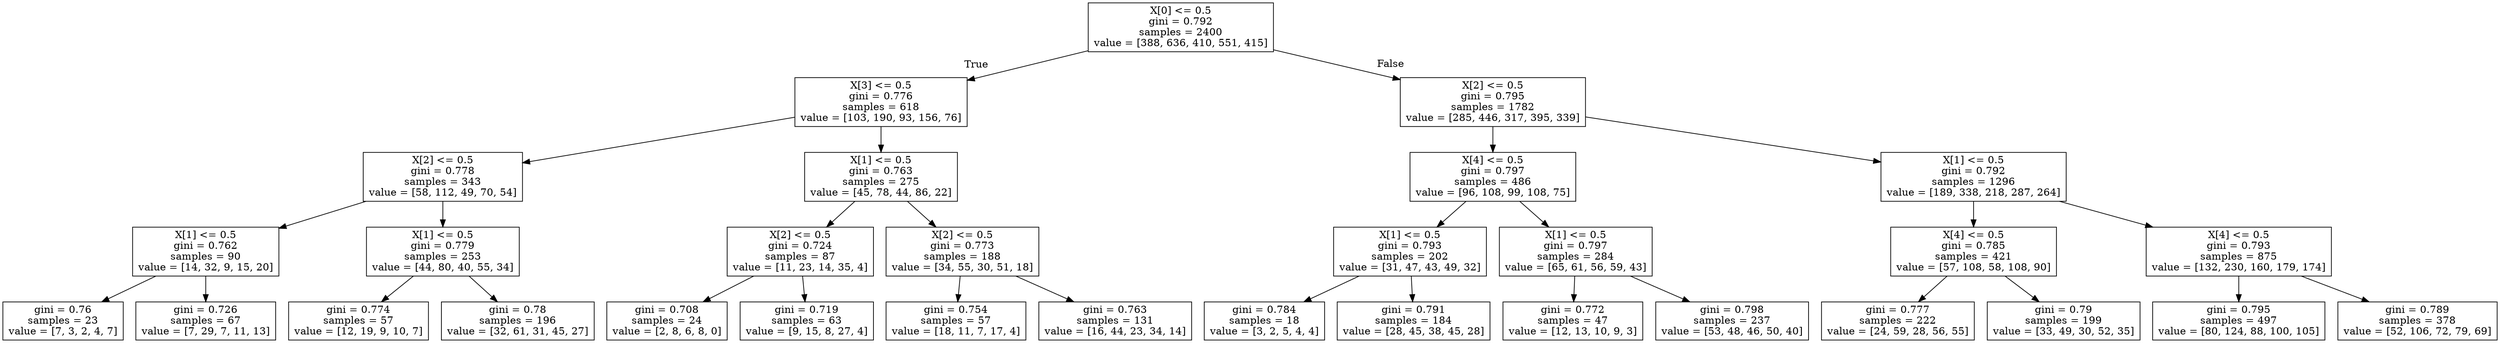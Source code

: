 digraph Tree {
node [shape=box] ;
0 [label="X[0] <= 0.5\ngini = 0.792\nsamples = 2400\nvalue = [388, 636, 410, 551, 415]"] ;
1 [label="X[3] <= 0.5\ngini = 0.776\nsamples = 618\nvalue = [103, 190, 93, 156, 76]"] ;
0 -> 1 [labeldistance=2.5, labelangle=45, headlabel="True"] ;
2 [label="X[2] <= 0.5\ngini = 0.778\nsamples = 343\nvalue = [58, 112, 49, 70, 54]"] ;
1 -> 2 ;
3 [label="X[1] <= 0.5\ngini = 0.762\nsamples = 90\nvalue = [14, 32, 9, 15, 20]"] ;
2 -> 3 ;
4 [label="gini = 0.76\nsamples = 23\nvalue = [7, 3, 2, 4, 7]"] ;
3 -> 4 ;
5 [label="gini = 0.726\nsamples = 67\nvalue = [7, 29, 7, 11, 13]"] ;
3 -> 5 ;
6 [label="X[1] <= 0.5\ngini = 0.779\nsamples = 253\nvalue = [44, 80, 40, 55, 34]"] ;
2 -> 6 ;
7 [label="gini = 0.774\nsamples = 57\nvalue = [12, 19, 9, 10, 7]"] ;
6 -> 7 ;
8 [label="gini = 0.78\nsamples = 196\nvalue = [32, 61, 31, 45, 27]"] ;
6 -> 8 ;
9 [label="X[1] <= 0.5\ngini = 0.763\nsamples = 275\nvalue = [45, 78, 44, 86, 22]"] ;
1 -> 9 ;
10 [label="X[2] <= 0.5\ngini = 0.724\nsamples = 87\nvalue = [11, 23, 14, 35, 4]"] ;
9 -> 10 ;
11 [label="gini = 0.708\nsamples = 24\nvalue = [2, 8, 6, 8, 0]"] ;
10 -> 11 ;
12 [label="gini = 0.719\nsamples = 63\nvalue = [9, 15, 8, 27, 4]"] ;
10 -> 12 ;
13 [label="X[2] <= 0.5\ngini = 0.773\nsamples = 188\nvalue = [34, 55, 30, 51, 18]"] ;
9 -> 13 ;
14 [label="gini = 0.754\nsamples = 57\nvalue = [18, 11, 7, 17, 4]"] ;
13 -> 14 ;
15 [label="gini = 0.763\nsamples = 131\nvalue = [16, 44, 23, 34, 14]"] ;
13 -> 15 ;
16 [label="X[2] <= 0.5\ngini = 0.795\nsamples = 1782\nvalue = [285, 446, 317, 395, 339]"] ;
0 -> 16 [labeldistance=2.5, labelangle=-45, headlabel="False"] ;
17 [label="X[4] <= 0.5\ngini = 0.797\nsamples = 486\nvalue = [96, 108, 99, 108, 75]"] ;
16 -> 17 ;
18 [label="X[1] <= 0.5\ngini = 0.793\nsamples = 202\nvalue = [31, 47, 43, 49, 32]"] ;
17 -> 18 ;
19 [label="gini = 0.784\nsamples = 18\nvalue = [3, 2, 5, 4, 4]"] ;
18 -> 19 ;
20 [label="gini = 0.791\nsamples = 184\nvalue = [28, 45, 38, 45, 28]"] ;
18 -> 20 ;
21 [label="X[1] <= 0.5\ngini = 0.797\nsamples = 284\nvalue = [65, 61, 56, 59, 43]"] ;
17 -> 21 ;
22 [label="gini = 0.772\nsamples = 47\nvalue = [12, 13, 10, 9, 3]"] ;
21 -> 22 ;
23 [label="gini = 0.798\nsamples = 237\nvalue = [53, 48, 46, 50, 40]"] ;
21 -> 23 ;
24 [label="X[1] <= 0.5\ngini = 0.792\nsamples = 1296\nvalue = [189, 338, 218, 287, 264]"] ;
16 -> 24 ;
25 [label="X[4] <= 0.5\ngini = 0.785\nsamples = 421\nvalue = [57, 108, 58, 108, 90]"] ;
24 -> 25 ;
26 [label="gini = 0.777\nsamples = 222\nvalue = [24, 59, 28, 56, 55]"] ;
25 -> 26 ;
27 [label="gini = 0.79\nsamples = 199\nvalue = [33, 49, 30, 52, 35]"] ;
25 -> 27 ;
28 [label="X[4] <= 0.5\ngini = 0.793\nsamples = 875\nvalue = [132, 230, 160, 179, 174]"] ;
24 -> 28 ;
29 [label="gini = 0.795\nsamples = 497\nvalue = [80, 124, 88, 100, 105]"] ;
28 -> 29 ;
30 [label="gini = 0.789\nsamples = 378\nvalue = [52, 106, 72, 79, 69]"] ;
28 -> 30 ;
}